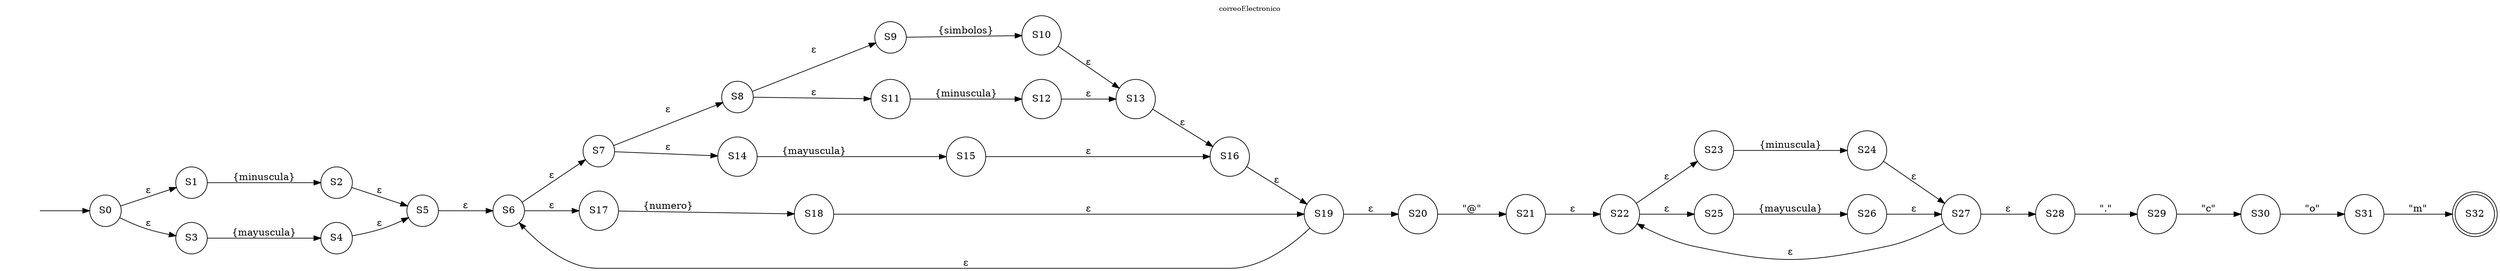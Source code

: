 digraph G{
labelloc="t";
    label="correoElectronico"; graph [nodesep=0.5, ranksep=1, fontsize=10, rankdir=LR];begin[shape=none label=""];
node [shape=doublecircle]; S32;
node[shape=circle]begin->S0; 
node[shape=circle]S0->S1[label="ε"];
S1->S2[label="{minuscula}"];
S0->S3[label="ε"];
S3->S4[label="{mayuscula}"];
S2->S5[label="ε"];
S4->S5[label="ε"];
S5->S6[label="ε"];
S6->S7[label="ε"];
S7->S8[label="ε"];
S8->S9[label="ε"];
S9->S10[label="{simbolos}"];
S8->S11[label="ε"];
S11->S12[label="{minuscula}"];
S10->S13[label="ε"];
S12->S13[label="ε"];
S7->S14[label="ε"];
S14->S15[label="{mayuscula}"];
S13->S16[label="ε"];
S15->S16[label="ε"];
S6->S17[label="ε"];
S17->S18[label="{numero}"];
S16->S19[label="ε"];
S18->S19[label="ε"];
S19->S6[label="ε"];
S19->S20[label="ε"];
S20->S21[label="\"@\""];
S21->S22[label="ε"];
S22->S23[label="ε"];
S23->S24[label="{minuscula}"];
S22->S25[label="ε"];
S25->S26[label="{mayuscula}"];
S24->S27[label="ε"];
S26->S27[label="ε"];
S27->S22[label="ε"];
S27->S28[label="ε"];
S28->S29[label="\".\""];
S29->S30[label="\"c\""];
S30->S31[label="\"o\""];
S31->S32[label="\"m\""];
}
